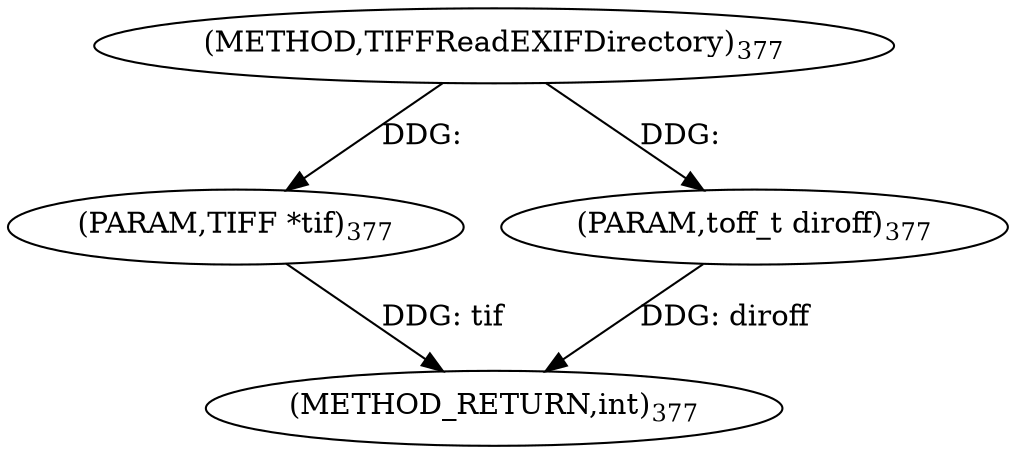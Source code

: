 digraph "TIFFReadEXIFDirectory" {  
"8557" [label = <(METHOD,TIFFReadEXIFDirectory)<SUB>377</SUB>> ]
"8560" [label = <(METHOD_RETURN,int)<SUB>377</SUB>> ]
"8558" [label = <(PARAM,TIFF *tif)<SUB>377</SUB>> ]
"8559" [label = <(PARAM,toff_t diroff)<SUB>377</SUB>> ]
  "8558" -> "8560"  [ label = "DDG: tif"] 
  "8559" -> "8560"  [ label = "DDG: diroff"] 
  "8557" -> "8558"  [ label = "DDG: "] 
  "8557" -> "8559"  [ label = "DDG: "] 
}
